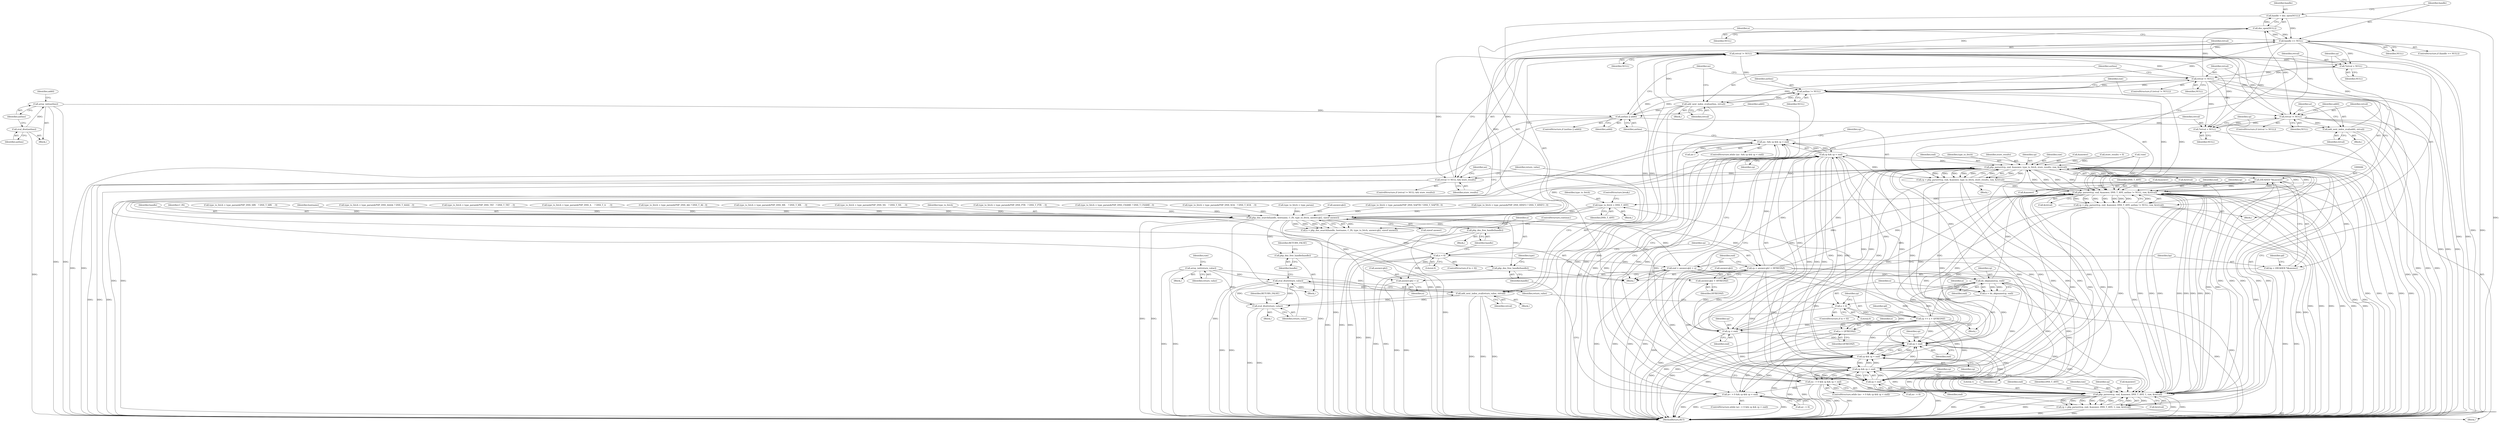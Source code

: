 digraph "0_php-src_2fefae47716d501aec41c1102f3fd4531f070b05@API" {
"1000397" [label="(Call,handle = dns_open(NULL))"];
"1000399" [label="(Call,dns_open(NULL))"];
"1000402" [label="(Call,handle == NULL)"];
"1000397" [label="(Call,handle = dns_open(NULL))"];
"1000524" [label="(Call,retval != NULL)"];
"1000568" [label="(Call,retval != NULL)"];
"1000550" [label="(Call,*retval = NULL)"];
"1000561" [label="(Call,authns != NULL)"];
"1000533" [label="(Call,authns || addtl)"];
"1000572" [label="(Call,add_next_index_zval(authns, retval))"];
"1000174" [label="(Call,array_init(authns))"];
"1000172" [label="(Call,zval_dtor(authns))"];
"1000611" [label="(Call,add_next_index_zval(addtl, retval))"];
"1000607" [label="(Call,retval != NULL)"];
"1000591" [label="(Call,*retval = NULL)"];
"1000529" [label="(Call,add_next_index_zval(return_value, retval))"];
"1000209" [label="(Call,array_init(return_value))"];
"1000406" [label="(Call,zval_dtor(return_value))"];
"1000489" [label="(Call,zval_dtor(return_value))"];
"1000411" [label="(Call,php_dns_search(handle, hostname, C_IN, type_to_fetch, answer.qb2, sizeof answer))"];
"1000409" [label="(Call,n = php_dns_search(handle, hostname, C_IN, type_to_fetch, answer.qb2, sizeof answer))"];
"1000422" [label="(Call,n < 0)"];
"1000436" [label="(Call,end = answer.qb2 + n)"];
"1000481" [label="(Call,dn_skipname(cp, end))"];
"1000479" [label="(Call,n = dn_skipname(cp, end))"];
"1000485" [label="(Call,n < 0)"];
"1000494" [label="(Call,cp += n + QFIXEDSZ)"];
"1000503" [label="(Call,cp && cp < end)"];
"1000500" [label="(Call,an-- && cp && cp < end)"];
"1000538" [label="(Call,ns-- > 0 && cp && cp < end)"];
"1000579" [label="(Call,ar-- > 0 && cp && cp < end)"];
"1000512" [label="(Call,php_parserr(cp, end, &answer, type_to_fetch, store_results, raw, &retval))"];
"1000445" [label="(Call,(HEADER *)&answer)"];
"1000443" [label="(Call,hp = (HEADER *)&answer)"];
"1000555" [label="(Call,php_parserr(cp, end, &answer, DNS_T_ANY, authns != NULL, raw, &retval))"];
"1000390" [label="(Call,type_to_fetch = DNS_T_ANY)"];
"1000545" [label="(Call,cp < end)"];
"1000543" [label="(Call,cp && cp < end)"];
"1000584" [label="(Call,cp && cp < end)"];
"1000596" [label="(Call,php_parserr(cp, end, &answer, DNS_T_ANY, 1, raw, &retval))"];
"1000586" [label="(Call,cp < end)"];
"1000594" [label="(Call,cp = php_parserr(cp, end, &answer, DNS_T_ANY, 1, raw, &retval))"];
"1000553" [label="(Call,cp = php_parserr(cp, end, &answer, DNS_T_ANY, authns != NULL, raw, &retval))"];
"1000505" [label="(Call,cp < end)"];
"1000510" [label="(Call,cp = php_parserr(cp, end, &answer, type_to_fetch, store_results, raw, &retval))"];
"1000523" [label="(Call,retval != NULL && store_results)"];
"1000496" [label="(Call,n + QFIXEDSZ)"];
"1000438" [label="(Call,answer.qb2 + n)"];
"1000426" [label="(Call,php_dns_free_handle(handle))"];
"1000429" [label="(Call,cp = answer.qb2 + HFIXEDSZ)"];
"1000431" [label="(Call,answer.qb2 + HFIXEDSZ)"];
"1000491" [label="(Call,php_dns_free_handle(handle))"];
"1000614" [label="(Call,php_dns_free_handle(handle))"];
"1000396" [label="(Block,)"];
"1000404" [label="(Identifier,NULL)"];
"1000484" [label="(ControlStructure,if (n < 0))"];
"1000175" [label="(Identifier,authns)"];
"1000500" [label="(Call,an-- && cp && cp < end)"];
"1000246" [label="(Identifier,type)"];
"1000409" [label="(Call,n = php_dns_search(handle, hostname, C_IN, type_to_fetch, answer.qb2, sizeof answer))"];
"1000607" [label="(Call,retval != NULL)"];
"1000570" [label="(Identifier,NULL)"];
"1000613" [label="(Identifier,retval)"];
"1000572" [label="(Call,add_next_index_zval(authns, retval))"];
"1000447" [label="(Call,&answer)"];
"1000177" [label="(Identifier,addtl)"];
"1000591" [label="(Call,*retval = NULL)"];
"1000614" [label="(Call,php_dns_free_handle(handle))"];
"1000422" [label="(Call,n < 0)"];
"1000478" [label="(Block,)"];
"1000497" [label="(Identifier,n)"];
"1000411" [label="(Call,php_dns_search(handle, hostname, C_IN, type_to_fetch, answer.qb2, sizeof answer))"];
"1000541" [label="(Identifier,ns)"];
"1000571" [label="(Block,)"];
"1000439" [label="(Call,answer.qb2)"];
"1000513" [label="(Identifier,cp)"];
"1000546" [label="(Identifier,cp)"];
"1000413" [label="(Identifier,hostname)"];
"1000486" [label="(Identifier,n)"];
"1000567" [label="(ControlStructure,if (retval != NULL))"];
"1000427" [label="(Identifier,handle)"];
"1000345" [label="(Call,type_to_fetch = type_param&PHP_DNS_AAAA\t ? DNS_T_AAAA  : 0)"];
"1000560" [label="(Identifier,DNS_T_ANY)"];
"1000212" [label="(Identifier,raw)"];
"1000586" [label="(Call,cp < end)"];
"1000610" [label="(Block,)"];
"1000393" [label="(ControlStructure,break;)"];
"1000392" [label="(Identifier,DNS_T_ANY)"];
"1000544" [label="(Identifier,cp)"];
"1000576" [label="(Identifier,addtl)"];
"1000551" [label="(Identifier,retval)"];
"1000488" [label="(Block,)"];
"1000543" [label="(Call,cp && cp < end)"];
"1000615" [label="(Identifier,handle)"];
"1000335" [label="(Call,type_to_fetch = type_param&PHP_DNS_TXT   ? DNS_T_TXT   : 0)"];
"1000519" [label="(Identifier,raw)"];
"1000502" [label="(Identifier,an)"];
"1000515" [label="(Call,&answer)"];
"1000385" [label="(Call,store_results = 0)"];
"1000579" [label="(Call,ar-- > 0 && cp && cp < end)"];
"1000210" [label="(Identifier,return_value)"];
"1000400" [label="(Identifier,NULL)"];
"1000424" [label="(Literal,0)"];
"1000514" [label="(Identifier,end)"];
"1000578" [label="(ControlStructure,while (ar-- > 0 && cp && cp < end))"];
"1000391" [label="(Identifier,type_to_fetch)"];
"1000602" [label="(Literal,1)"];
"1000555" [label="(Call,php_parserr(cp, end, &answer, DNS_T_ANY, authns != NULL, raw, &retval))"];
"1000510" [label="(Call,cp = php_parserr(cp, end, &answer, type_to_fetch, store_results, raw, &retval))"];
"1000445" [label="(Call,(HEADER *)&answer)"];
"1000408" [label="(Identifier,RETURN_FALSE)"];
"1000265" [label="(Call,type_to_fetch = type_param&PHP_DNS_A     ? DNS_T_A     : 0)"];
"1000405" [label="(Block,)"];
"1000375" [label="(Call,type_to_fetch = type_param&PHP_DNS_A6\t ? DNS_T_A6 : 0)"];
"1000325" [label="(Call,type_to_fetch = type_param&PHP_DNS_MX    ? DNS_T_MX    : 0)"];
"1000491" [label="(Call,php_dns_free_handle(handle))"];
"1000538" [label="(Call,ns-- > 0 && cp && cp < end)"];
"1000520" [label="(Call,&retval)"];
"1000558" [label="(Call,&answer)"];
"1000512" [label="(Call,php_parserr(cp, end, &answer, type_to_fetch, store_results, raw, &retval))"];
"1000209" [label="(Call,array_init(return_value))"];
"1000275" [label="(Call,type_to_fetch = type_param&PHP_DNS_NS    ? DNS_T_NS    : 0)"];
"1000415" [label="(Identifier,type_to_fetch)"];
"1000442" [label="(Identifier,n)"];
"1000608" [label="(Identifier,retval)"];
"1000557" [label="(Identifier,end)"];
"1000532" [label="(ControlStructure,if (authns || addtl))"];
"1000305" [label="(Call,type_to_fetch = type_param&PHP_DNS_PTR   ? DNS_T_PTR   : 0)"];
"1000431" [label="(Call,answer.qb2 + HFIXEDSZ)"];
"1000450" [label="(Identifier,qd)"];
"1000489" [label="(Call,zval_dtor(return_value))"];
"1000582" [label="(Identifier,ar)"];
"1000285" [label="(Call,type_to_fetch = type_param&PHP_DNS_CNAME ? DNS_T_CNAME : 0)"];
"1000593" [label="(Identifier,NULL)"];
"1000295" [label="(Call,type_to_fetch = type_param&PHP_DNS_SOA   ? DNS_T_SOA   : 0)"];
"1000430" [label="(Identifier,cp)"];
"1000171" [label="(Block,)"];
"1000255" [label="(Call,type_to_fetch = type_param)"];
"1000612" [label="(Identifier,addtl)"];
"1000507" [label="(Identifier,end)"];
"1000501" [label="(Call,an--)"];
"1000499" [label="(ControlStructure,while (an-- && cp && cp < end))"];
"1000432" [label="(Call,answer.qb2)"];
"1000416" [label="(Call,answer.qb2)"];
"1000550" [label="(Call,*retval = NULL)"];
"1000569" [label="(Identifier,retval)"];
"1000503" [label="(Call,cp && cp < end)"];
"1000426" [label="(Call,php_dns_free_handle(handle))"];
"1000584" [label="(Call,cp && cp < end)"];
"1000365" [label="(Call,type_to_fetch = type_param&PHP_DNS_NAPTR ? DNS_T_NAPTR : 0)"];
"1000483" [label="(Identifier,end)"];
"1000438" [label="(Call,answer.qb2 + n)"];
"1000563" [label="(Identifier,NULL)"];
"1000565" [label="(Call,&retval)"];
"1000554" [label="(Identifier,cp)"];
"1000315" [label="(Call,type_to_fetch = type_param&PHP_DNS_HINFO ? DNS_T_HINFO : 0)"];
"1000110" [label="(Block,)"];
"1000537" [label="(ControlStructure,while (ns-- > 0 && cp && cp < end))"];
"1000443" [label="(Call,hp = (HEADER *)&answer)"];
"1000412" [label="(Identifier,handle)"];
"1000545" [label="(Call,cp < end)"];
"1000504" [label="(Identifier,cp)"];
"1000539" [label="(Call,ns-- > 0)"];
"1000553" [label="(Call,cp = php_parserr(cp, end, &answer, DNS_T_ANY, authns != NULL, raw, &retval))"];
"1000173" [label="(Identifier,authns)"];
"1000588" [label="(Identifier,end)"];
"1000253" [label="(Block,)"];
"1000552" [label="(Identifier,NULL)"];
"1000598" [label="(Identifier,end)"];
"1000421" [label="(ControlStructure,if (n < 0))"];
"1000397" [label="(Call,handle = dns_open(NULL))"];
"1000493" [label="(Identifier,RETURN_FALSE)"];
"1000496" [label="(Call,n + QFIXEDSZ)"];
"1000522" [label="(ControlStructure,if (retval != NULL && store_results))"];
"1000511" [label="(Identifier,cp)"];
"1000530" [label="(Identifier,return_value)"];
"1000494" [label="(Call,cp += n + QFIXEDSZ)"];
"1000495" [label="(Identifier,cp)"];
"1000580" [label="(Call,ar-- > 0)"];
"1000601" [label="(Identifier,DNS_T_ANY)"];
"1000407" [label="(Identifier,return_value)"];
"1000498" [label="(Identifier,QFIXEDSZ)"];
"1000425" [label="(Block,)"];
"1000492" [label="(Identifier,handle)"];
"1000564" [label="(Identifier,raw)"];
"1000479" [label="(Call,n = dn_skipname(cp, end))"];
"1000414" [label="(Identifier,C_IN)"];
"1000547" [label="(Identifier,end)"];
"1000437" [label="(Identifier,end)"];
"1000604" [label="(Call,&retval)"];
"1000585" [label="(Identifier,cp)"];
"1000562" [label="(Identifier,authns)"];
"1000390" [label="(Call,type_to_fetch = DNS_T_ANY)"];
"1000403" [label="(Identifier,handle)"];
"1000548" [label="(Block,)"];
"1000611" [label="(Call,add_next_index_zval(addtl, retval))"];
"1000487" [label="(Literal,0)"];
"1000587" [label="(Identifier,cp)"];
"1000506" [label="(Identifier,cp)"];
"1000476" [label="(Identifier,qd)"];
"1000490" [label="(Identifier,return_value)"];
"1000603" [label="(Identifier,raw)"];
"1000594" [label="(Call,cp = php_parserr(cp, end, &answer, DNS_T_ANY, 1, raw, &retval))"];
"1000529" [label="(Call,add_next_index_zval(return_value, retval))"];
"1000533" [label="(Call,authns || addtl)"];
"1000399" [label="(Call,dns_open(NULL))"];
"1000595" [label="(Identifier,cp)"];
"1000480" [label="(Identifier,n)"];
"1000556" [label="(Identifier,cp)"];
"1000531" [label="(Identifier,retval)"];
"1000428" [label="(ControlStructure,continue;)"];
"1000609" [label="(Identifier,NULL)"];
"1000526" [label="(Identifier,NULL)"];
"1000534" [label="(Identifier,authns)"];
"1000528" [label="(Block,)"];
"1000436" [label="(Call,end = answer.qb2 + n)"];
"1000508" [label="(Block,)"];
"1000527" [label="(Identifier,store_results)"];
"1000596" [label="(Call,php_parserr(cp, end, &answer, DNS_T_ANY, 1, raw, &retval))"];
"1000525" [label="(Identifier,retval)"];
"1000174" [label="(Call,array_init(authns))"];
"1000355" [label="(Call,type_to_fetch = type_param&PHP_DNS_SRV   ? DNS_T_SRV   : 0)"];
"1000517" [label="(Identifier,type_to_fetch)"];
"1000406" [label="(Call,zval_dtor(return_value))"];
"1000606" [label="(ControlStructure,if (retval != NULL))"];
"1000597" [label="(Identifier,cp)"];
"1000485" [label="(Call,n < 0)"];
"1000401" [label="(ControlStructure,if (handle == NULL))"];
"1000573" [label="(Identifier,authns)"];
"1000184" [label="(Call,!raw)"];
"1000589" [label="(Block,)"];
"1000523" [label="(Call,retval != NULL && store_results)"];
"1000574" [label="(Identifier,retval)"];
"1000429" [label="(Call,cp = answer.qb2 + HFIXEDSZ)"];
"1000423" [label="(Identifier,n)"];
"1000398" [label="(Identifier,handle)"];
"1000561" [label="(Call,authns != NULL)"];
"1000524" [label="(Call,retval != NULL)"];
"1000535" [label="(Identifier,addtl)"];
"1000419" [label="(Call,sizeof answer)"];
"1000482" [label="(Identifier,cp)"];
"1000592" [label="(Identifier,retval)"];
"1000410" [label="(Identifier,n)"];
"1000444" [label="(Identifier,hp)"];
"1000505" [label="(Call,cp < end)"];
"1000599" [label="(Call,&answer)"];
"1000616" [label="(MethodReturn,RET)"];
"1000402" [label="(Call,handle == NULL)"];
"1000435" [label="(Identifier,HFIXEDSZ)"];
"1000568" [label="(Call,retval != NULL)"];
"1000481" [label="(Call,dn_skipname(cp, end))"];
"1000172" [label="(Call,zval_dtor(authns))"];
"1000518" [label="(Identifier,store_results)"];
"1000397" -> "1000396"  [label="AST: "];
"1000397" -> "1000399"  [label="CFG: "];
"1000398" -> "1000397"  [label="AST: "];
"1000399" -> "1000397"  [label="AST: "];
"1000403" -> "1000397"  [label="CFG: "];
"1000397" -> "1000616"  [label="DDG: "];
"1000399" -> "1000397"  [label="DDG: "];
"1000397" -> "1000402"  [label="DDG: "];
"1000399" -> "1000400"  [label="CFG: "];
"1000400" -> "1000399"  [label="AST: "];
"1000402" -> "1000399"  [label="DDG: "];
"1000524" -> "1000399"  [label="DDG: "];
"1000568" -> "1000399"  [label="DDG: "];
"1000607" -> "1000399"  [label="DDG: "];
"1000399" -> "1000402"  [label="DDG: "];
"1000402" -> "1000401"  [label="AST: "];
"1000402" -> "1000404"  [label="CFG: "];
"1000403" -> "1000402"  [label="AST: "];
"1000404" -> "1000402"  [label="AST: "];
"1000407" -> "1000402"  [label="CFG: "];
"1000410" -> "1000402"  [label="CFG: "];
"1000402" -> "1000616"  [label="DDG: "];
"1000402" -> "1000616"  [label="DDG: "];
"1000402" -> "1000411"  [label="DDG: "];
"1000402" -> "1000524"  [label="DDG: "];
"1000402" -> "1000550"  [label="DDG: "];
"1000402" -> "1000561"  [label="DDG: "];
"1000402" -> "1000591"  [label="DDG: "];
"1000402" -> "1000607"  [label="DDG: "];
"1000524" -> "1000523"  [label="AST: "];
"1000524" -> "1000526"  [label="CFG: "];
"1000525" -> "1000524"  [label="AST: "];
"1000526" -> "1000524"  [label="AST: "];
"1000527" -> "1000524"  [label="CFG: "];
"1000523" -> "1000524"  [label="CFG: "];
"1000524" -> "1000616"  [label="DDG: "];
"1000524" -> "1000616"  [label="DDG: "];
"1000524" -> "1000523"  [label="DDG: "];
"1000524" -> "1000523"  [label="DDG: "];
"1000568" -> "1000524"  [label="DDG: "];
"1000611" -> "1000524"  [label="DDG: "];
"1000529" -> "1000524"  [label="DDG: "];
"1000607" -> "1000524"  [label="DDG: "];
"1000572" -> "1000524"  [label="DDG: "];
"1000524" -> "1000529"  [label="DDG: "];
"1000524" -> "1000550"  [label="DDG: "];
"1000524" -> "1000561"  [label="DDG: "];
"1000524" -> "1000591"  [label="DDG: "];
"1000524" -> "1000607"  [label="DDG: "];
"1000568" -> "1000567"  [label="AST: "];
"1000568" -> "1000570"  [label="CFG: "];
"1000569" -> "1000568"  [label="AST: "];
"1000570" -> "1000568"  [label="AST: "];
"1000541" -> "1000568"  [label="CFG: "];
"1000573" -> "1000568"  [label="CFG: "];
"1000568" -> "1000616"  [label="DDG: "];
"1000568" -> "1000616"  [label="DDG: "];
"1000568" -> "1000616"  [label="DDG: "];
"1000568" -> "1000550"  [label="DDG: "];
"1000568" -> "1000561"  [label="DDG: "];
"1000550" -> "1000568"  [label="DDG: "];
"1000561" -> "1000568"  [label="DDG: "];
"1000568" -> "1000572"  [label="DDG: "];
"1000568" -> "1000591"  [label="DDG: "];
"1000568" -> "1000607"  [label="DDG: "];
"1000550" -> "1000548"  [label="AST: "];
"1000550" -> "1000552"  [label="CFG: "];
"1000551" -> "1000550"  [label="AST: "];
"1000552" -> "1000550"  [label="AST: "];
"1000554" -> "1000550"  [label="CFG: "];
"1000561" -> "1000555"  [label="AST: "];
"1000561" -> "1000563"  [label="CFG: "];
"1000562" -> "1000561"  [label="AST: "];
"1000563" -> "1000561"  [label="AST: "];
"1000564" -> "1000561"  [label="CFG: "];
"1000561" -> "1000616"  [label="DDG: "];
"1000561" -> "1000533"  [label="DDG: "];
"1000561" -> "1000555"  [label="DDG: "];
"1000561" -> "1000555"  [label="DDG: "];
"1000533" -> "1000561"  [label="DDG: "];
"1000572" -> "1000561"  [label="DDG: "];
"1000561" -> "1000572"  [label="DDG: "];
"1000533" -> "1000532"  [label="AST: "];
"1000533" -> "1000534"  [label="CFG: "];
"1000533" -> "1000535"  [label="CFG: "];
"1000534" -> "1000533"  [label="AST: "];
"1000535" -> "1000533"  [label="AST: "];
"1000541" -> "1000533"  [label="CFG: "];
"1000576" -> "1000533"  [label="CFG: "];
"1000533" -> "1000616"  [label="DDG: "];
"1000533" -> "1000616"  [label="DDG: "];
"1000572" -> "1000533"  [label="DDG: "];
"1000174" -> "1000533"  [label="DDG: "];
"1000533" -> "1000611"  [label="DDG: "];
"1000572" -> "1000571"  [label="AST: "];
"1000572" -> "1000574"  [label="CFG: "];
"1000573" -> "1000572"  [label="AST: "];
"1000574" -> "1000572"  [label="AST: "];
"1000541" -> "1000572"  [label="CFG: "];
"1000572" -> "1000616"  [label="DDG: "];
"1000572" -> "1000616"  [label="DDG: "];
"1000572" -> "1000616"  [label="DDG: "];
"1000174" -> "1000171"  [label="AST: "];
"1000174" -> "1000175"  [label="CFG: "];
"1000175" -> "1000174"  [label="AST: "];
"1000177" -> "1000174"  [label="CFG: "];
"1000174" -> "1000616"  [label="DDG: "];
"1000174" -> "1000616"  [label="DDG: "];
"1000172" -> "1000174"  [label="DDG: "];
"1000172" -> "1000171"  [label="AST: "];
"1000172" -> "1000173"  [label="CFG: "];
"1000173" -> "1000172"  [label="AST: "];
"1000175" -> "1000172"  [label="CFG: "];
"1000172" -> "1000616"  [label="DDG: "];
"1000611" -> "1000610"  [label="AST: "];
"1000611" -> "1000613"  [label="CFG: "];
"1000612" -> "1000611"  [label="AST: "];
"1000613" -> "1000611"  [label="AST: "];
"1000582" -> "1000611"  [label="CFG: "];
"1000611" -> "1000616"  [label="DDG: "];
"1000611" -> "1000616"  [label="DDG: "];
"1000607" -> "1000611"  [label="DDG: "];
"1000607" -> "1000606"  [label="AST: "];
"1000607" -> "1000609"  [label="CFG: "];
"1000608" -> "1000607"  [label="AST: "];
"1000609" -> "1000607"  [label="AST: "];
"1000582" -> "1000607"  [label="CFG: "];
"1000612" -> "1000607"  [label="CFG: "];
"1000607" -> "1000616"  [label="DDG: "];
"1000607" -> "1000616"  [label="DDG: "];
"1000607" -> "1000616"  [label="DDG: "];
"1000607" -> "1000591"  [label="DDG: "];
"1000591" -> "1000607"  [label="DDG: "];
"1000591" -> "1000589"  [label="AST: "];
"1000591" -> "1000593"  [label="CFG: "];
"1000592" -> "1000591"  [label="AST: "];
"1000593" -> "1000591"  [label="AST: "];
"1000595" -> "1000591"  [label="CFG: "];
"1000529" -> "1000528"  [label="AST: "];
"1000529" -> "1000531"  [label="CFG: "];
"1000530" -> "1000529"  [label="AST: "];
"1000531" -> "1000529"  [label="AST: "];
"1000502" -> "1000529"  [label="CFG: "];
"1000529" -> "1000616"  [label="DDG: "];
"1000529" -> "1000616"  [label="DDG: "];
"1000529" -> "1000616"  [label="DDG: "];
"1000529" -> "1000406"  [label="DDG: "];
"1000529" -> "1000489"  [label="DDG: "];
"1000209" -> "1000529"  [label="DDG: "];
"1000406" -> "1000529"  [label="DDG: "];
"1000489" -> "1000529"  [label="DDG: "];
"1000209" -> "1000110"  [label="AST: "];
"1000209" -> "1000210"  [label="CFG: "];
"1000210" -> "1000209"  [label="AST: "];
"1000212" -> "1000209"  [label="CFG: "];
"1000209" -> "1000616"  [label="DDG: "];
"1000209" -> "1000616"  [label="DDG: "];
"1000209" -> "1000406"  [label="DDG: "];
"1000209" -> "1000489"  [label="DDG: "];
"1000406" -> "1000405"  [label="AST: "];
"1000406" -> "1000407"  [label="CFG: "];
"1000407" -> "1000406"  [label="AST: "];
"1000408" -> "1000406"  [label="CFG: "];
"1000406" -> "1000616"  [label="DDG: "];
"1000406" -> "1000616"  [label="DDG: "];
"1000489" -> "1000406"  [label="DDG: "];
"1000406" -> "1000489"  [label="DDG: "];
"1000489" -> "1000488"  [label="AST: "];
"1000489" -> "1000490"  [label="CFG: "];
"1000490" -> "1000489"  [label="AST: "];
"1000492" -> "1000489"  [label="CFG: "];
"1000489" -> "1000616"  [label="DDG: "];
"1000489" -> "1000616"  [label="DDG: "];
"1000411" -> "1000409"  [label="AST: "];
"1000411" -> "1000419"  [label="CFG: "];
"1000412" -> "1000411"  [label="AST: "];
"1000413" -> "1000411"  [label="AST: "];
"1000414" -> "1000411"  [label="AST: "];
"1000415" -> "1000411"  [label="AST: "];
"1000416" -> "1000411"  [label="AST: "];
"1000419" -> "1000411"  [label="AST: "];
"1000409" -> "1000411"  [label="CFG: "];
"1000411" -> "1000616"  [label="DDG: "];
"1000411" -> "1000616"  [label="DDG: "];
"1000411" -> "1000616"  [label="DDG: "];
"1000411" -> "1000616"  [label="DDG: "];
"1000411" -> "1000409"  [label="DDG: "];
"1000411" -> "1000409"  [label="DDG: "];
"1000411" -> "1000409"  [label="DDG: "];
"1000411" -> "1000409"  [label="DDG: "];
"1000411" -> "1000409"  [label="DDG: "];
"1000325" -> "1000411"  [label="DDG: "];
"1000375" -> "1000411"  [label="DDG: "];
"1000335" -> "1000411"  [label="DDG: "];
"1000295" -> "1000411"  [label="DDG: "];
"1000315" -> "1000411"  [label="DDG: "];
"1000305" -> "1000411"  [label="DDG: "];
"1000265" -> "1000411"  [label="DDG: "];
"1000390" -> "1000411"  [label="DDG: "];
"1000345" -> "1000411"  [label="DDG: "];
"1000255" -> "1000411"  [label="DDG: "];
"1000355" -> "1000411"  [label="DDG: "];
"1000285" -> "1000411"  [label="DDG: "];
"1000365" -> "1000411"  [label="DDG: "];
"1000275" -> "1000411"  [label="DDG: "];
"1000411" -> "1000426"  [label="DDG: "];
"1000411" -> "1000429"  [label="DDG: "];
"1000411" -> "1000431"  [label="DDG: "];
"1000411" -> "1000436"  [label="DDG: "];
"1000411" -> "1000438"  [label="DDG: "];
"1000411" -> "1000491"  [label="DDG: "];
"1000411" -> "1000512"  [label="DDG: "];
"1000411" -> "1000614"  [label="DDG: "];
"1000409" -> "1000396"  [label="AST: "];
"1000410" -> "1000409"  [label="AST: "];
"1000423" -> "1000409"  [label="CFG: "];
"1000409" -> "1000616"  [label="DDG: "];
"1000409" -> "1000422"  [label="DDG: "];
"1000422" -> "1000421"  [label="AST: "];
"1000422" -> "1000424"  [label="CFG: "];
"1000423" -> "1000422"  [label="AST: "];
"1000424" -> "1000422"  [label="AST: "];
"1000427" -> "1000422"  [label="CFG: "];
"1000430" -> "1000422"  [label="CFG: "];
"1000422" -> "1000616"  [label="DDG: "];
"1000422" -> "1000616"  [label="DDG: "];
"1000422" -> "1000436"  [label="DDG: "];
"1000422" -> "1000438"  [label="DDG: "];
"1000436" -> "1000396"  [label="AST: "];
"1000436" -> "1000438"  [label="CFG: "];
"1000437" -> "1000436"  [label="AST: "];
"1000438" -> "1000436"  [label="AST: "];
"1000444" -> "1000436"  [label="CFG: "];
"1000436" -> "1000616"  [label="DDG: "];
"1000436" -> "1000616"  [label="DDG: "];
"1000436" -> "1000481"  [label="DDG: "];
"1000436" -> "1000505"  [label="DDG: "];
"1000436" -> "1000512"  [label="DDG: "];
"1000436" -> "1000545"  [label="DDG: "];
"1000436" -> "1000555"  [label="DDG: "];
"1000436" -> "1000586"  [label="DDG: "];
"1000436" -> "1000596"  [label="DDG: "];
"1000481" -> "1000479"  [label="AST: "];
"1000481" -> "1000483"  [label="CFG: "];
"1000482" -> "1000481"  [label="AST: "];
"1000483" -> "1000481"  [label="AST: "];
"1000479" -> "1000481"  [label="CFG: "];
"1000481" -> "1000616"  [label="DDG: "];
"1000481" -> "1000479"  [label="DDG: "];
"1000481" -> "1000479"  [label="DDG: "];
"1000494" -> "1000481"  [label="DDG: "];
"1000429" -> "1000481"  [label="DDG: "];
"1000481" -> "1000494"  [label="DDG: "];
"1000481" -> "1000505"  [label="DDG: "];
"1000481" -> "1000512"  [label="DDG: "];
"1000481" -> "1000545"  [label="DDG: "];
"1000481" -> "1000555"  [label="DDG: "];
"1000481" -> "1000586"  [label="DDG: "];
"1000481" -> "1000596"  [label="DDG: "];
"1000479" -> "1000478"  [label="AST: "];
"1000480" -> "1000479"  [label="AST: "];
"1000486" -> "1000479"  [label="CFG: "];
"1000479" -> "1000616"  [label="DDG: "];
"1000479" -> "1000485"  [label="DDG: "];
"1000485" -> "1000484"  [label="AST: "];
"1000485" -> "1000487"  [label="CFG: "];
"1000486" -> "1000485"  [label="AST: "];
"1000487" -> "1000485"  [label="AST: "];
"1000490" -> "1000485"  [label="CFG: "];
"1000495" -> "1000485"  [label="CFG: "];
"1000485" -> "1000616"  [label="DDG: "];
"1000485" -> "1000494"  [label="DDG: "];
"1000485" -> "1000496"  [label="DDG: "];
"1000494" -> "1000478"  [label="AST: "];
"1000494" -> "1000496"  [label="CFG: "];
"1000495" -> "1000494"  [label="AST: "];
"1000496" -> "1000494"  [label="AST: "];
"1000476" -> "1000494"  [label="CFG: "];
"1000494" -> "1000616"  [label="DDG: "];
"1000494" -> "1000616"  [label="DDG: "];
"1000494" -> "1000503"  [label="DDG: "];
"1000494" -> "1000505"  [label="DDG: "];
"1000494" -> "1000512"  [label="DDG: "];
"1000494" -> "1000543"  [label="DDG: "];
"1000494" -> "1000545"  [label="DDG: "];
"1000494" -> "1000555"  [label="DDG: "];
"1000494" -> "1000584"  [label="DDG: "];
"1000494" -> "1000586"  [label="DDG: "];
"1000494" -> "1000596"  [label="DDG: "];
"1000503" -> "1000500"  [label="AST: "];
"1000503" -> "1000504"  [label="CFG: "];
"1000503" -> "1000505"  [label="CFG: "];
"1000504" -> "1000503"  [label="AST: "];
"1000505" -> "1000503"  [label="AST: "];
"1000500" -> "1000503"  [label="CFG: "];
"1000503" -> "1000616"  [label="DDG: "];
"1000503" -> "1000616"  [label="DDG: "];
"1000503" -> "1000500"  [label="DDG: "];
"1000503" -> "1000500"  [label="DDG: "];
"1000505" -> "1000503"  [label="DDG: "];
"1000505" -> "1000503"  [label="DDG: "];
"1000510" -> "1000503"  [label="DDG: "];
"1000429" -> "1000503"  [label="DDG: "];
"1000584" -> "1000503"  [label="DDG: "];
"1000543" -> "1000503"  [label="DDG: "];
"1000503" -> "1000512"  [label="DDG: "];
"1000503" -> "1000543"  [label="DDG: "];
"1000503" -> "1000543"  [label="DDG: "];
"1000503" -> "1000545"  [label="DDG: "];
"1000503" -> "1000555"  [label="DDG: "];
"1000503" -> "1000584"  [label="DDG: "];
"1000503" -> "1000584"  [label="DDG: "];
"1000503" -> "1000586"  [label="DDG: "];
"1000503" -> "1000596"  [label="DDG: "];
"1000500" -> "1000499"  [label="AST: "];
"1000500" -> "1000501"  [label="CFG: "];
"1000501" -> "1000500"  [label="AST: "];
"1000511" -> "1000500"  [label="CFG: "];
"1000534" -> "1000500"  [label="CFG: "];
"1000500" -> "1000616"  [label="DDG: "];
"1000500" -> "1000616"  [label="DDG: "];
"1000501" -> "1000500"  [label="DDG: "];
"1000579" -> "1000500"  [label="DDG: "];
"1000538" -> "1000500"  [label="DDG: "];
"1000500" -> "1000538"  [label="DDG: "];
"1000500" -> "1000579"  [label="DDG: "];
"1000538" -> "1000537"  [label="AST: "];
"1000538" -> "1000539"  [label="CFG: "];
"1000538" -> "1000543"  [label="CFG: "];
"1000539" -> "1000538"  [label="AST: "];
"1000543" -> "1000538"  [label="AST: "];
"1000551" -> "1000538"  [label="CFG: "];
"1000576" -> "1000538"  [label="CFG: "];
"1000538" -> "1000616"  [label="DDG: "];
"1000538" -> "1000616"  [label="DDG: "];
"1000538" -> "1000616"  [label="DDG: "];
"1000539" -> "1000538"  [label="DDG: "];
"1000543" -> "1000538"  [label="DDG: "];
"1000543" -> "1000538"  [label="DDG: "];
"1000538" -> "1000579"  [label="DDG: "];
"1000579" -> "1000578"  [label="AST: "];
"1000579" -> "1000580"  [label="CFG: "];
"1000579" -> "1000584"  [label="CFG: "];
"1000580" -> "1000579"  [label="AST: "];
"1000584" -> "1000579"  [label="AST: "];
"1000592" -> "1000579"  [label="CFG: "];
"1000615" -> "1000579"  [label="CFG: "];
"1000579" -> "1000616"  [label="DDG: "];
"1000579" -> "1000616"  [label="DDG: "];
"1000579" -> "1000616"  [label="DDG: "];
"1000580" -> "1000579"  [label="DDG: "];
"1000584" -> "1000579"  [label="DDG: "];
"1000584" -> "1000579"  [label="DDG: "];
"1000512" -> "1000510"  [label="AST: "];
"1000512" -> "1000520"  [label="CFG: "];
"1000513" -> "1000512"  [label="AST: "];
"1000514" -> "1000512"  [label="AST: "];
"1000515" -> "1000512"  [label="AST: "];
"1000517" -> "1000512"  [label="AST: "];
"1000518" -> "1000512"  [label="AST: "];
"1000519" -> "1000512"  [label="AST: "];
"1000520" -> "1000512"  [label="AST: "];
"1000510" -> "1000512"  [label="CFG: "];
"1000512" -> "1000616"  [label="DDG: "];
"1000512" -> "1000616"  [label="DDG: "];
"1000512" -> "1000616"  [label="DDG: "];
"1000512" -> "1000616"  [label="DDG: "];
"1000512" -> "1000616"  [label="DDG: "];
"1000512" -> "1000445"  [label="DDG: "];
"1000512" -> "1000505"  [label="DDG: "];
"1000512" -> "1000510"  [label="DDG: "];
"1000512" -> "1000510"  [label="DDG: "];
"1000512" -> "1000510"  [label="DDG: "];
"1000512" -> "1000510"  [label="DDG: "];
"1000512" -> "1000510"  [label="DDG: "];
"1000512" -> "1000510"  [label="DDG: "];
"1000512" -> "1000510"  [label="DDG: "];
"1000510" -> "1000512"  [label="DDG: "];
"1000429" -> "1000512"  [label="DDG: "];
"1000505" -> "1000512"  [label="DDG: "];
"1000445" -> "1000512"  [label="DDG: "];
"1000523" -> "1000512"  [label="DDG: "];
"1000385" -> "1000512"  [label="DDG: "];
"1000184" -> "1000512"  [label="DDG: "];
"1000555" -> "1000512"  [label="DDG: "];
"1000555" -> "1000512"  [label="DDG: "];
"1000596" -> "1000512"  [label="DDG: "];
"1000596" -> "1000512"  [label="DDG: "];
"1000512" -> "1000523"  [label="DDG: "];
"1000512" -> "1000545"  [label="DDG: "];
"1000512" -> "1000555"  [label="DDG: "];
"1000512" -> "1000555"  [label="DDG: "];
"1000512" -> "1000555"  [label="DDG: "];
"1000512" -> "1000555"  [label="DDG: "];
"1000512" -> "1000586"  [label="DDG: "];
"1000512" -> "1000596"  [label="DDG: "];
"1000512" -> "1000596"  [label="DDG: "];
"1000512" -> "1000596"  [label="DDG: "];
"1000512" -> "1000596"  [label="DDG: "];
"1000445" -> "1000443"  [label="AST: "];
"1000445" -> "1000447"  [label="CFG: "];
"1000446" -> "1000445"  [label="AST: "];
"1000447" -> "1000445"  [label="AST: "];
"1000443" -> "1000445"  [label="CFG: "];
"1000445" -> "1000616"  [label="DDG: "];
"1000445" -> "1000443"  [label="DDG: "];
"1000596" -> "1000445"  [label="DDG: "];
"1000555" -> "1000445"  [label="DDG: "];
"1000445" -> "1000555"  [label="DDG: "];
"1000445" -> "1000596"  [label="DDG: "];
"1000443" -> "1000396"  [label="AST: "];
"1000444" -> "1000443"  [label="AST: "];
"1000450" -> "1000443"  [label="CFG: "];
"1000443" -> "1000616"  [label="DDG: "];
"1000443" -> "1000616"  [label="DDG: "];
"1000555" -> "1000553"  [label="AST: "];
"1000555" -> "1000565"  [label="CFG: "];
"1000556" -> "1000555"  [label="AST: "];
"1000557" -> "1000555"  [label="AST: "];
"1000558" -> "1000555"  [label="AST: "];
"1000560" -> "1000555"  [label="AST: "];
"1000564" -> "1000555"  [label="AST: "];
"1000565" -> "1000555"  [label="AST: "];
"1000553" -> "1000555"  [label="CFG: "];
"1000555" -> "1000616"  [label="DDG: "];
"1000555" -> "1000616"  [label="DDG: "];
"1000555" -> "1000616"  [label="DDG: "];
"1000555" -> "1000616"  [label="DDG: "];
"1000555" -> "1000616"  [label="DDG: "];
"1000555" -> "1000616"  [label="DDG: "];
"1000555" -> "1000390"  [label="DDG: "];
"1000555" -> "1000545"  [label="DDG: "];
"1000555" -> "1000553"  [label="DDG: "];
"1000555" -> "1000553"  [label="DDG: "];
"1000555" -> "1000553"  [label="DDG: "];
"1000555" -> "1000553"  [label="DDG: "];
"1000555" -> "1000553"  [label="DDG: "];
"1000555" -> "1000553"  [label="DDG: "];
"1000555" -> "1000553"  [label="DDG: "];
"1000553" -> "1000555"  [label="DDG: "];
"1000510" -> "1000555"  [label="DDG: "];
"1000429" -> "1000555"  [label="DDG: "];
"1000543" -> "1000555"  [label="DDG: "];
"1000545" -> "1000555"  [label="DDG: "];
"1000505" -> "1000555"  [label="DDG: "];
"1000596" -> "1000555"  [label="DDG: "];
"1000596" -> "1000555"  [label="DDG: "];
"1000596" -> "1000555"  [label="DDG: "];
"1000184" -> "1000555"  [label="DDG: "];
"1000555" -> "1000586"  [label="DDG: "];
"1000555" -> "1000596"  [label="DDG: "];
"1000555" -> "1000596"  [label="DDG: "];
"1000555" -> "1000596"  [label="DDG: "];
"1000555" -> "1000596"  [label="DDG: "];
"1000555" -> "1000596"  [label="DDG: "];
"1000390" -> "1000253"  [label="AST: "];
"1000390" -> "1000392"  [label="CFG: "];
"1000391" -> "1000390"  [label="AST: "];
"1000392" -> "1000390"  [label="AST: "];
"1000393" -> "1000390"  [label="CFG: "];
"1000390" -> "1000616"  [label="DDG: "];
"1000390" -> "1000616"  [label="DDG: "];
"1000596" -> "1000390"  [label="DDG: "];
"1000545" -> "1000543"  [label="AST: "];
"1000545" -> "1000547"  [label="CFG: "];
"1000546" -> "1000545"  [label="AST: "];
"1000547" -> "1000545"  [label="AST: "];
"1000543" -> "1000545"  [label="CFG: "];
"1000545" -> "1000616"  [label="DDG: "];
"1000545" -> "1000543"  [label="DDG: "];
"1000545" -> "1000543"  [label="DDG: "];
"1000553" -> "1000545"  [label="DDG: "];
"1000510" -> "1000545"  [label="DDG: "];
"1000429" -> "1000545"  [label="DDG: "];
"1000505" -> "1000545"  [label="DDG: "];
"1000545" -> "1000586"  [label="DDG: "];
"1000545" -> "1000596"  [label="DDG: "];
"1000543" -> "1000544"  [label="CFG: "];
"1000544" -> "1000543"  [label="AST: "];
"1000543" -> "1000616"  [label="DDG: "];
"1000543" -> "1000616"  [label="DDG: "];
"1000553" -> "1000543"  [label="DDG: "];
"1000429" -> "1000543"  [label="DDG: "];
"1000510" -> "1000543"  [label="DDG: "];
"1000584" -> "1000543"  [label="DDG: "];
"1000543" -> "1000584"  [label="DDG: "];
"1000543" -> "1000584"  [label="DDG: "];
"1000543" -> "1000586"  [label="DDG: "];
"1000543" -> "1000596"  [label="DDG: "];
"1000584" -> "1000585"  [label="CFG: "];
"1000584" -> "1000586"  [label="CFG: "];
"1000585" -> "1000584"  [label="AST: "];
"1000586" -> "1000584"  [label="AST: "];
"1000584" -> "1000616"  [label="DDG: "];
"1000584" -> "1000616"  [label="DDG: "];
"1000594" -> "1000584"  [label="DDG: "];
"1000553" -> "1000584"  [label="DDG: "];
"1000510" -> "1000584"  [label="DDG: "];
"1000429" -> "1000584"  [label="DDG: "];
"1000586" -> "1000584"  [label="DDG: "];
"1000586" -> "1000584"  [label="DDG: "];
"1000584" -> "1000596"  [label="DDG: "];
"1000596" -> "1000594"  [label="AST: "];
"1000596" -> "1000604"  [label="CFG: "];
"1000597" -> "1000596"  [label="AST: "];
"1000598" -> "1000596"  [label="AST: "];
"1000599" -> "1000596"  [label="AST: "];
"1000601" -> "1000596"  [label="AST: "];
"1000602" -> "1000596"  [label="AST: "];
"1000603" -> "1000596"  [label="AST: "];
"1000604" -> "1000596"  [label="AST: "];
"1000594" -> "1000596"  [label="CFG: "];
"1000596" -> "1000616"  [label="DDG: "];
"1000596" -> "1000616"  [label="DDG: "];
"1000596" -> "1000616"  [label="DDG: "];
"1000596" -> "1000616"  [label="DDG: "];
"1000596" -> "1000616"  [label="DDG: "];
"1000596" -> "1000586"  [label="DDG: "];
"1000596" -> "1000594"  [label="DDG: "];
"1000596" -> "1000594"  [label="DDG: "];
"1000596" -> "1000594"  [label="DDG: "];
"1000596" -> "1000594"  [label="DDG: "];
"1000596" -> "1000594"  [label="DDG: "];
"1000596" -> "1000594"  [label="DDG: "];
"1000596" -> "1000594"  [label="DDG: "];
"1000594" -> "1000596"  [label="DDG: "];
"1000553" -> "1000596"  [label="DDG: "];
"1000510" -> "1000596"  [label="DDG: "];
"1000429" -> "1000596"  [label="DDG: "];
"1000586" -> "1000596"  [label="DDG: "];
"1000505" -> "1000596"  [label="DDG: "];
"1000184" -> "1000596"  [label="DDG: "];
"1000586" -> "1000588"  [label="CFG: "];
"1000587" -> "1000586"  [label="AST: "];
"1000588" -> "1000586"  [label="AST: "];
"1000586" -> "1000616"  [label="DDG: "];
"1000594" -> "1000586"  [label="DDG: "];
"1000553" -> "1000586"  [label="DDG: "];
"1000510" -> "1000586"  [label="DDG: "];
"1000429" -> "1000586"  [label="DDG: "];
"1000505" -> "1000586"  [label="DDG: "];
"1000594" -> "1000589"  [label="AST: "];
"1000595" -> "1000594"  [label="AST: "];
"1000608" -> "1000594"  [label="CFG: "];
"1000594" -> "1000616"  [label="DDG: "];
"1000594" -> "1000616"  [label="DDG: "];
"1000553" -> "1000548"  [label="AST: "];
"1000554" -> "1000553"  [label="AST: "];
"1000569" -> "1000553"  [label="CFG: "];
"1000553" -> "1000616"  [label="DDG: "];
"1000553" -> "1000616"  [label="DDG: "];
"1000505" -> "1000507"  [label="CFG: "];
"1000506" -> "1000505"  [label="AST: "];
"1000507" -> "1000505"  [label="AST: "];
"1000505" -> "1000616"  [label="DDG: "];
"1000510" -> "1000505"  [label="DDG: "];
"1000429" -> "1000505"  [label="DDG: "];
"1000510" -> "1000508"  [label="AST: "];
"1000511" -> "1000510"  [label="AST: "];
"1000525" -> "1000510"  [label="CFG: "];
"1000510" -> "1000616"  [label="DDG: "];
"1000510" -> "1000616"  [label="DDG: "];
"1000523" -> "1000522"  [label="AST: "];
"1000523" -> "1000527"  [label="CFG: "];
"1000527" -> "1000523"  [label="AST: "];
"1000502" -> "1000523"  [label="CFG: "];
"1000530" -> "1000523"  [label="CFG: "];
"1000523" -> "1000616"  [label="DDG: "];
"1000523" -> "1000616"  [label="DDG: "];
"1000523" -> "1000616"  [label="DDG: "];
"1000496" -> "1000498"  [label="CFG: "];
"1000497" -> "1000496"  [label="AST: "];
"1000498" -> "1000496"  [label="AST: "];
"1000496" -> "1000616"  [label="DDG: "];
"1000496" -> "1000616"  [label="DDG: "];
"1000438" -> "1000442"  [label="CFG: "];
"1000439" -> "1000438"  [label="AST: "];
"1000442" -> "1000438"  [label="AST: "];
"1000438" -> "1000616"  [label="DDG: "];
"1000438" -> "1000616"  [label="DDG: "];
"1000426" -> "1000425"  [label="AST: "];
"1000426" -> "1000427"  [label="CFG: "];
"1000427" -> "1000426"  [label="AST: "];
"1000428" -> "1000426"  [label="CFG: "];
"1000426" -> "1000616"  [label="DDG: "];
"1000426" -> "1000616"  [label="DDG: "];
"1000429" -> "1000396"  [label="AST: "];
"1000429" -> "1000431"  [label="CFG: "];
"1000430" -> "1000429"  [label="AST: "];
"1000431" -> "1000429"  [label="AST: "];
"1000437" -> "1000429"  [label="CFG: "];
"1000429" -> "1000616"  [label="DDG: "];
"1000429" -> "1000616"  [label="DDG: "];
"1000431" -> "1000435"  [label="CFG: "];
"1000432" -> "1000431"  [label="AST: "];
"1000435" -> "1000431"  [label="AST: "];
"1000431" -> "1000616"  [label="DDG: "];
"1000491" -> "1000488"  [label="AST: "];
"1000491" -> "1000492"  [label="CFG: "];
"1000492" -> "1000491"  [label="AST: "];
"1000493" -> "1000491"  [label="CFG: "];
"1000491" -> "1000614"  [label="DDG: "];
"1000614" -> "1000396"  [label="AST: "];
"1000614" -> "1000615"  [label="CFG: "];
"1000615" -> "1000614"  [label="AST: "];
"1000246" -> "1000614"  [label="CFG: "];
"1000614" -> "1000616"  [label="DDG: "];
"1000614" -> "1000616"  [label="DDG: "];
}
